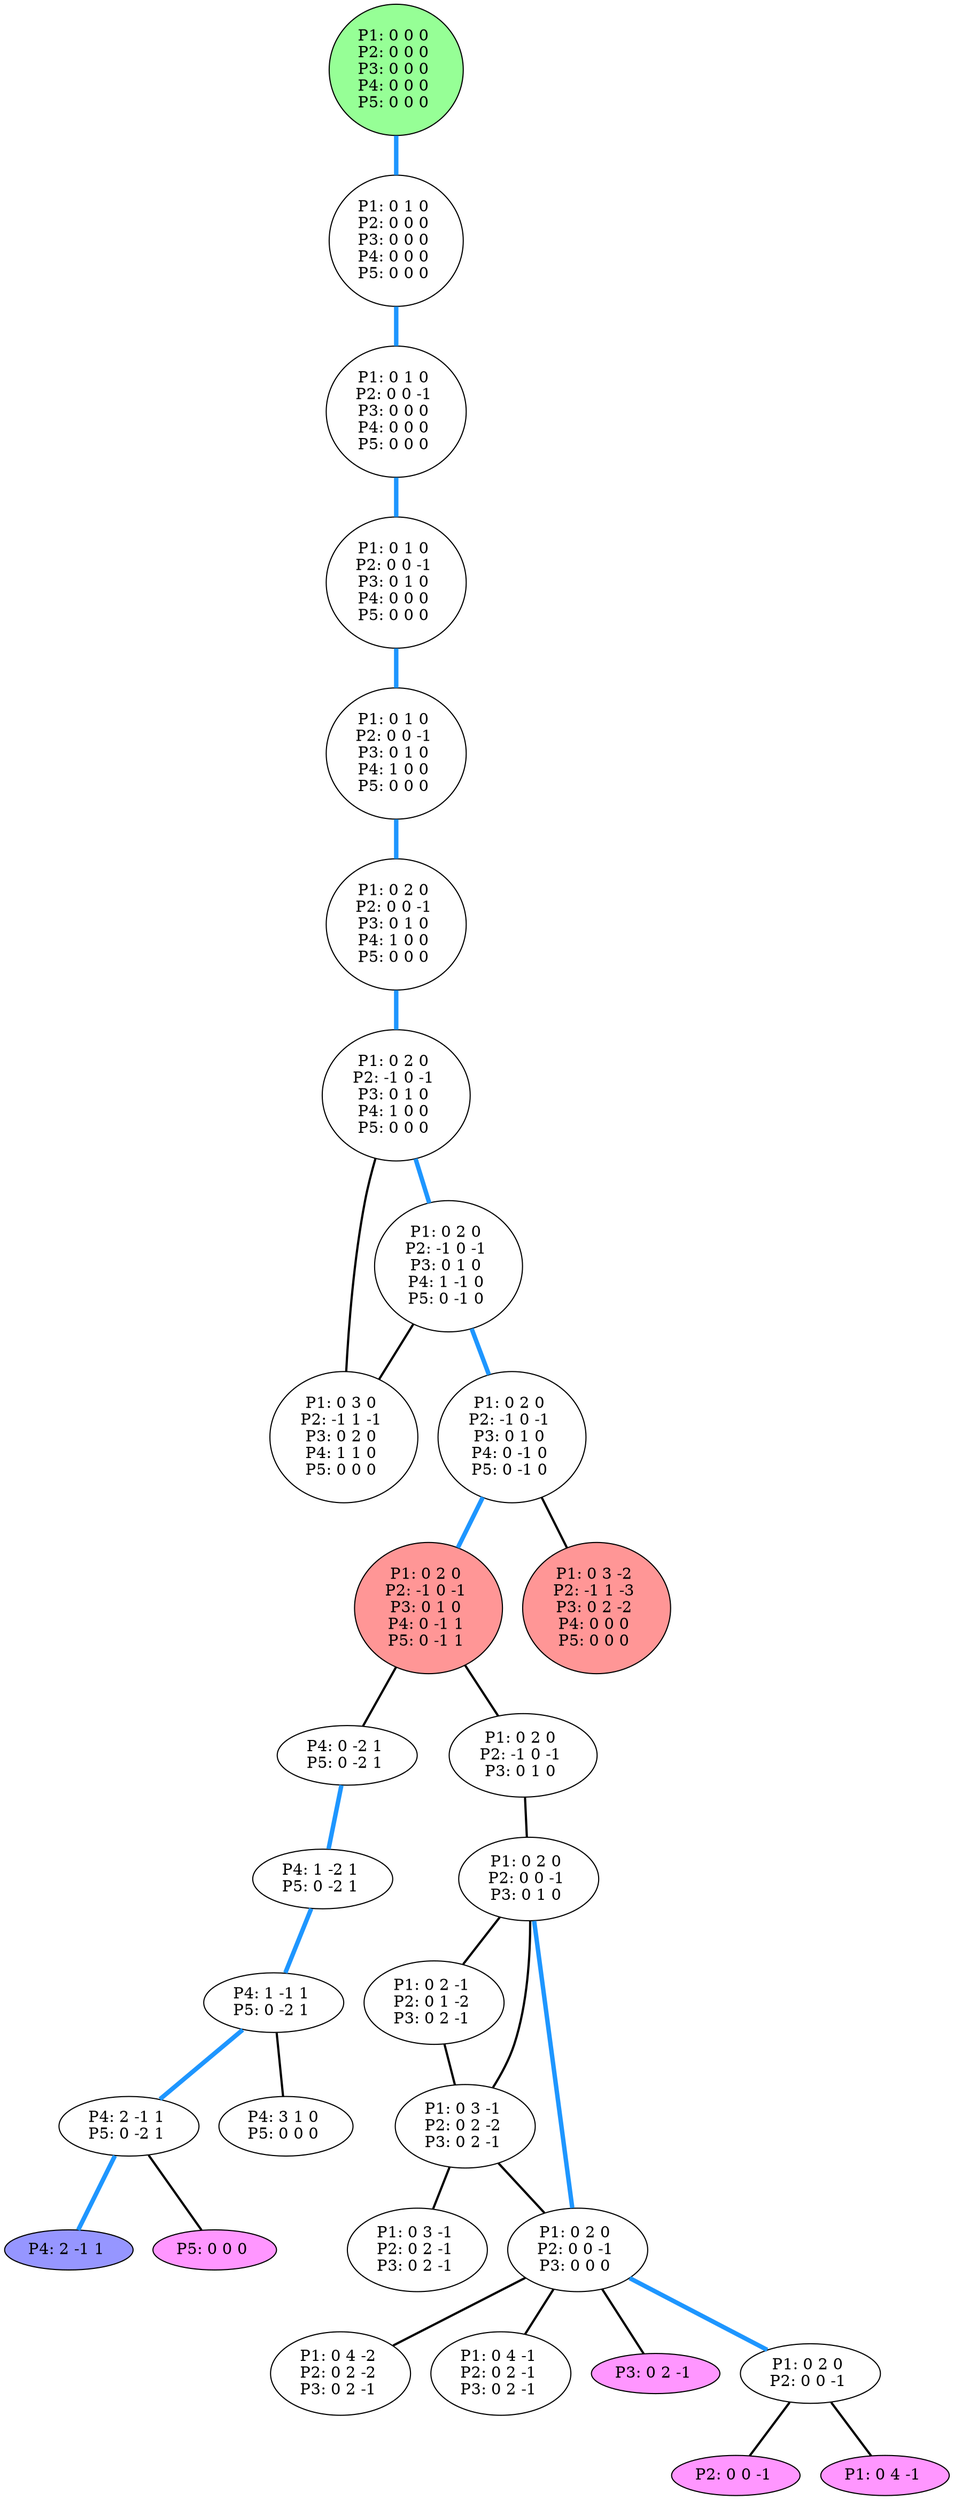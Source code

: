 graph G {
color = "black"
0 [label = "P1: 0 0 0 
P2: 0 0 0 
P3: 0 0 0 
P4: 0 0 0 
P5: 0 0 0 
",  style="filled", fillcolor = "#96FF96"];
1 [label = "P1: 0 1 0 
P2: 0 0 0 
P3: 0 0 0 
P4: 0 0 0 
P5: 0 0 0 
"];
2 [label = "P1: 0 1 0 
P2: 0 0 -1 
P3: 0 0 0 
P4: 0 0 0 
P5: 0 0 0 
"];
3 [label = "P1: 0 1 0 
P2: 0 0 -1 
P3: 0 1 0 
P4: 0 0 0 
P5: 0 0 0 
"];
4 [label = "P1: 0 1 0 
P2: 0 0 -1 
P3: 0 1 0 
P4: 1 0 0 
P5: 0 0 0 
"];
5 [label = "P1: 0 2 0 
P2: 0 0 -1 
P3: 0 1 0 
P4: 1 0 0 
P5: 0 0 0 
"];
6 [label = "P1: 0 2 0 
P2: -1 0 -1 
P3: 0 1 0 
P4: 1 0 0 
P5: 0 0 0 
"];
7 [label = "P1: 0 2 0 
P2: -1 0 -1 
P3: 0 1 0 
P4: 1 -1 0 
P5: 0 -1 0 
"];
8 [label = "P1: 0 3 0 
P2: -1 1 -1 
P3: 0 2 0 
P4: 1 1 0 
P5: 0 0 0 
"];
9 [label = "P1: 0 2 0 
P2: -1 0 -1 
P3: 0 1 0 
P4: 0 -1 0 
P5: 0 -1 0 
"];
10 [label = "P1: 0 2 0 
P2: -1 0 -1 
P3: 0 1 0 
P4: 0 -1 1 
P5: 0 -1 1 
",  style="filled", fillcolor = "#FF9696"];
11 [label = "P1: 0 3 -2 
P2: -1 1 -3 
P3: 0 2 -2 
P4: 0 0 0 
P5: 0 0 0 
",  style="filled", fillcolor = "#FF9696"];
12 [label = "P4: 0 -2 1 
P5: 0 -2 1 
"];
13 [label = "P4: 1 -2 1 
P5: 0 -2 1 
"];
14 [label = "P4: 1 -1 1 
P5: 0 -2 1 
"];
15 [label = "P4: 2 -1 1 
P5: 0 -2 1 
"];
16 [label = "P4: 3 1 0 
P5: 0 0 0 
"];
17 [label = "P4: 2 -1 1 
", style="filled", fillcolor = "#9696FF"];
18 [label = "P5: 0 0 0 
",  style="filled", fillcolor = "#FF96FF"];
19 [label = "P1: 0 2 0 
P2: -1 0 -1 
P3: 0 1 0 
"];
20 [label = "P1: 0 2 0 
P2: 0 0 -1 
P3: 0 1 0 
"];
21 [label = "P1: 0 2 -1 
P2: 0 1 -2 
P3: 0 2 -1 
"];
22 [label = "P1: 0 3 -1 
P2: 0 2 -2 
P3: 0 2 -1 
"];
23 [label = "P1: 0 2 0 
P2: 0 0 -1 
P3: 0 0 0 
"];
24 [label = "P1: 0 3 -1 
P2: 0 2 -1 
P3: 0 2 -1 
"];
25 [label = "P1: 0 4 -2 
P2: 0 2 -2 
P3: 0 2 -1 
"];
26 [label = "P1: 0 4 -1 
P2: 0 2 -1 
P3: 0 2 -1 
"];
27 [label = "P3: 0 2 -1 
",  style="filled", fillcolor = "#FF96FF"];
28 [label = "P1: 0 2 0 
P2: 0 0 -1 
"];
29 [label = "P2: 0 0 -1 
",  style="filled", fillcolor = "#FF96FF"];
30 [label = "P1: 0 4 -1 
",  style="filled", fillcolor = "#FF96FF"];
edge [style=bold];
0 -- 1 [color="#1E96FF", penwidth=4.0];

1 -- 2 [color="#1E96FF", penwidth=4.0];

2 -- 3 [color="#1E96FF", penwidth=4.0];

3 -- 4 [color="#1E96FF", penwidth=4.0];

4 -- 5 [color="#1E96FF", penwidth=4.0];

5 -- 6 [color="#1E96FF", penwidth=4.0];

6 -- 7 [color="#1E96FF", penwidth=4.0];
6 -- 8 [color=black];

7 -- 9 [color="#1E96FF", penwidth=4.0];
7 -- 8 [color=black];


9 -- 10 [color="#1E96FF", penwidth=4.0];
9 -- 11 [color=black];

10 -- 12 [color=black];
10 -- 19 [color=black];


12 -- 13 [color="#1E96FF", penwidth=4.0];

13 -- 14 [color="#1E96FF", penwidth=4.0];

14 -- 15 [color="#1E96FF", penwidth=4.0];
14 -- 16 [color=black];

15 -- 18 [color=black];
15 -- 17 [color="#1E96FF", penwidth=4.0];


19 -- 20 [color=black];

20 -- 21 [color=black];
20 -- 22 [color=black];
20 -- 23 [color="#1E96FF", penwidth=4.0];

21 -- 22 [color=black];

22 -- 23 [color=black];
22 -- 24 [color=black];

23 -- 25 [color=black];
23 -- 26 [color=black];
23 -- 27 [color=black];
23 -- 28 [color="#1E96FF", penwidth=4.0];




28 -- 29 [color=black];
28 -- 30 [color=black];

}
